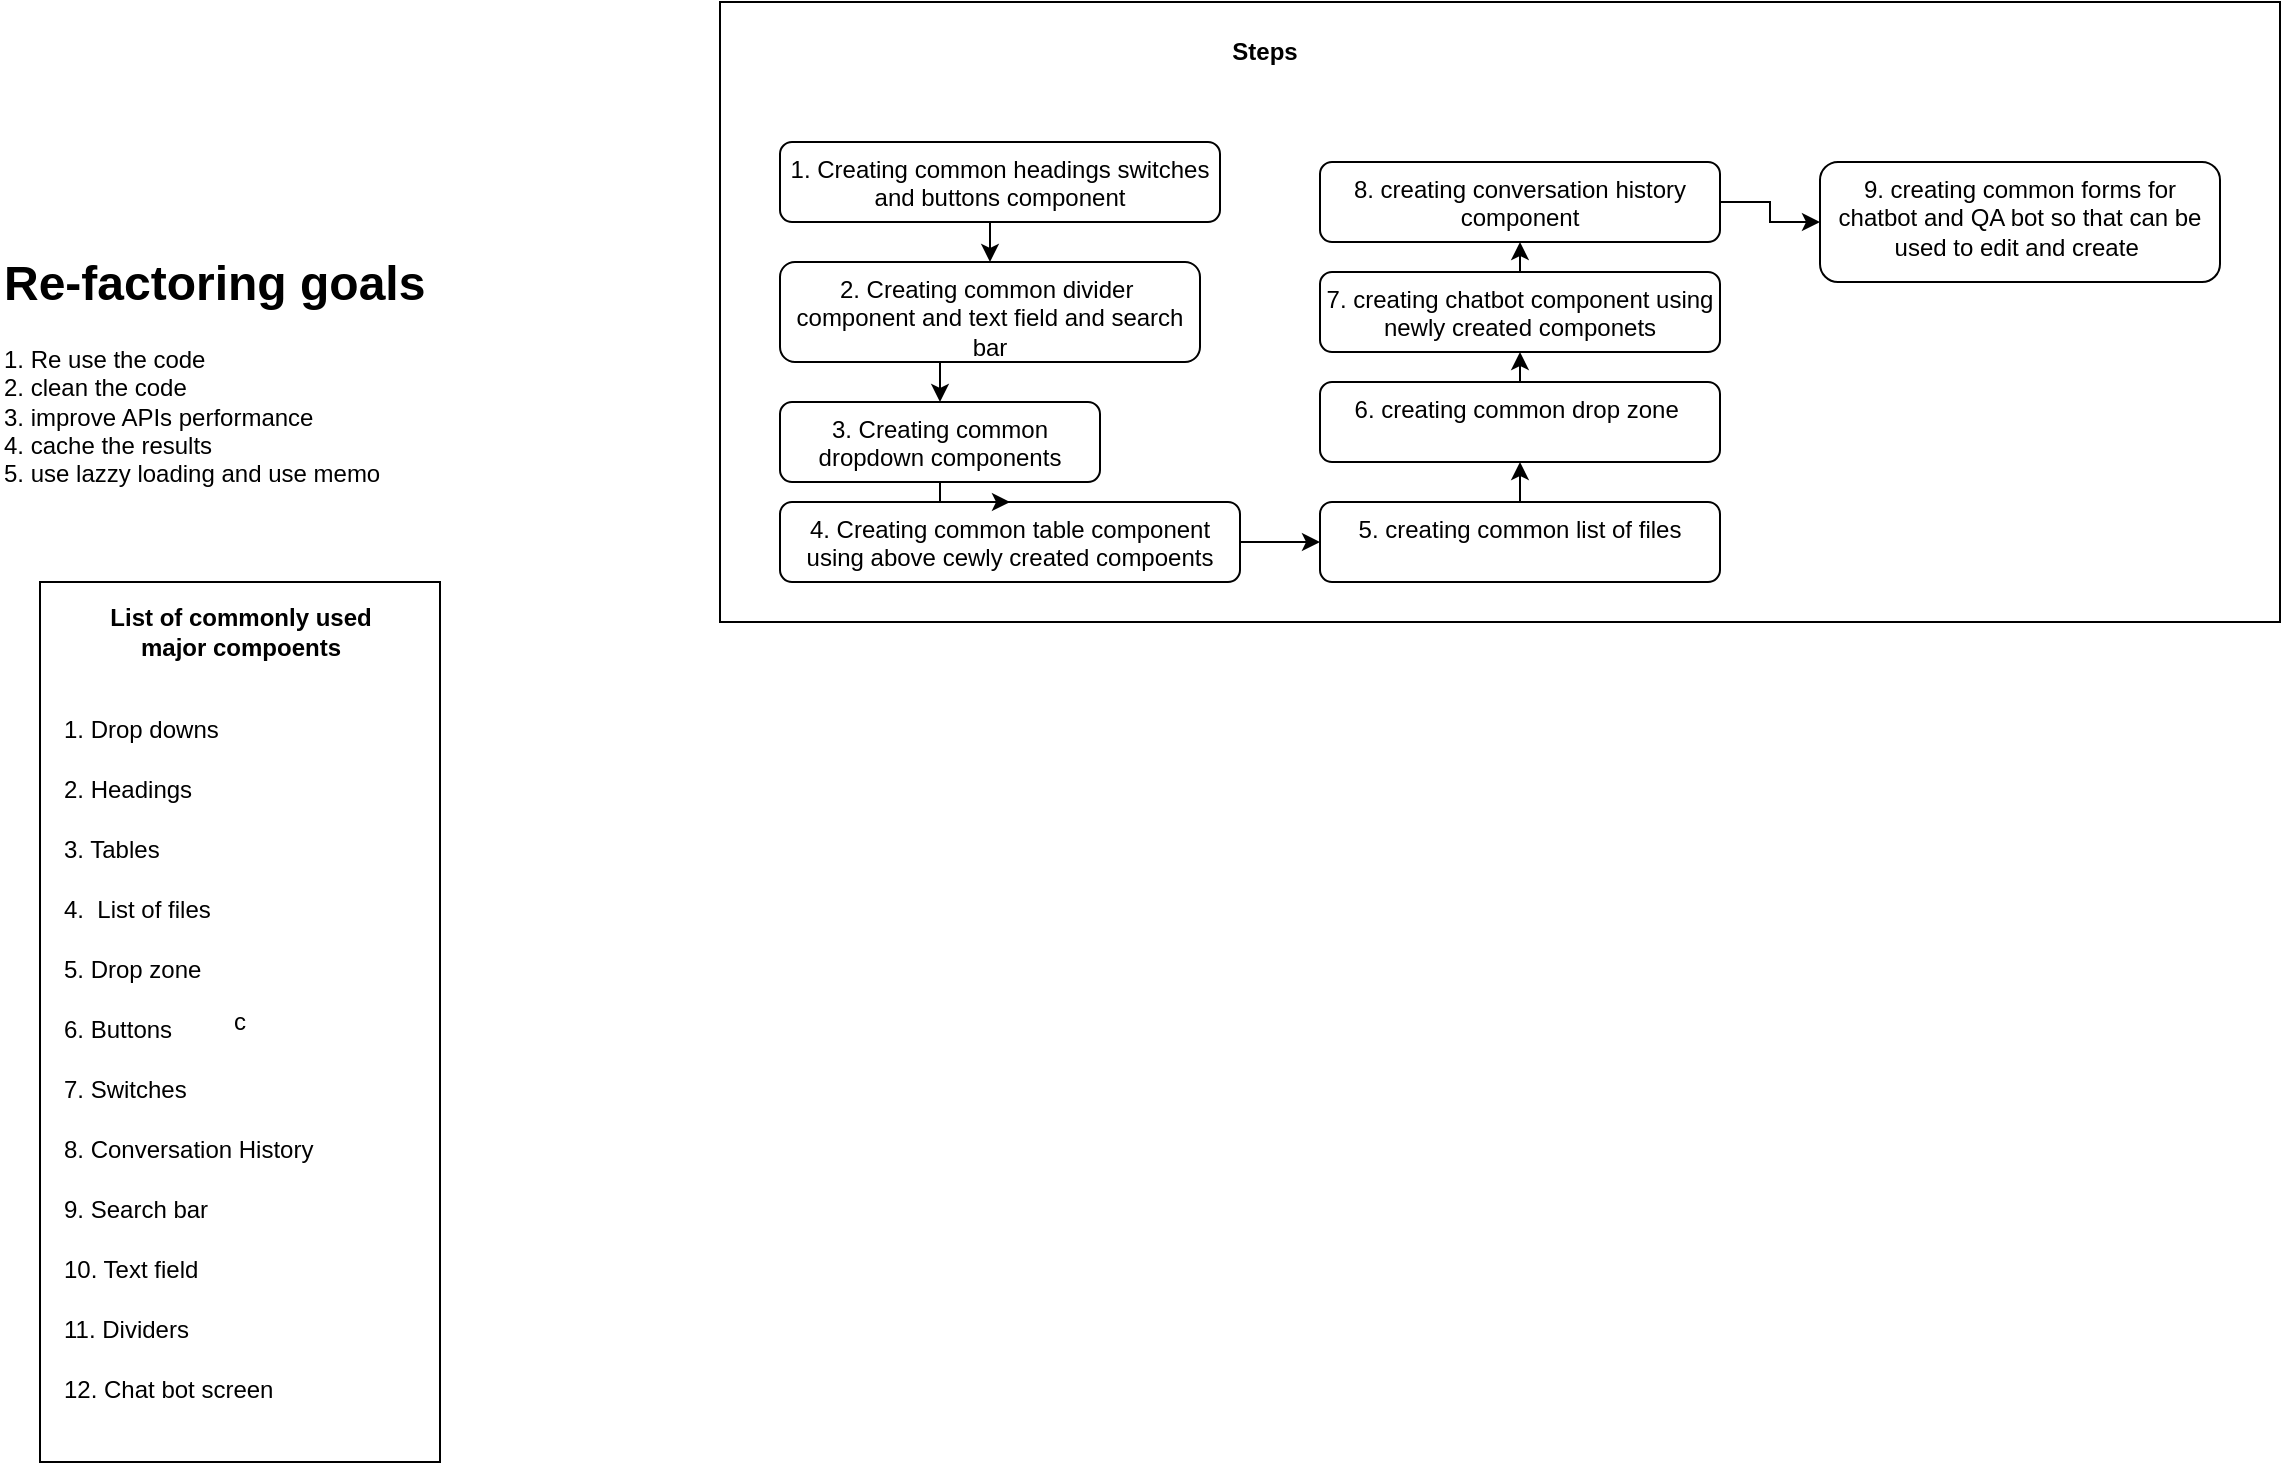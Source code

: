 <mxfile version="24.5.2" type="github">
  <diagram name="Page-1" id="wD-8uv_HLO9gvdmJCeTE">
    <mxGraphModel dx="1050" dy="1657" grid="1" gridSize="10" guides="1" tooltips="1" connect="1" arrows="1" fold="1" page="1" pageScale="1" pageWidth="850" pageHeight="1100" math="0" shadow="0">
      <root>
        <mxCell id="0" />
        <mxCell id="1" parent="0" />
        <mxCell id="5xO4zUCTU97ihrAl-Xpu-1" value="&lt;h1 style=&quot;margin-top: 0px;&quot;&gt;Re-factoring goals&lt;/h1&gt;&lt;p&gt;1. Re use the code&lt;br&gt;2. clean the code&lt;br&gt;3. improve APIs performance&amp;nbsp;&lt;br&gt;4. cache the results&amp;nbsp;&lt;br&gt;5. use lazzy loading and use memo&lt;/p&gt;" style="text;html=1;whiteSpace=wrap;overflow=hidden;rounded=0;" parent="1" vertex="1">
          <mxGeometry x="20" y="30" width="270" height="130" as="geometry" />
        </mxCell>
        <mxCell id="8uUWsJeZfMnWuA44fKmX-4" value="c&lt;span style=&quot;color: rgba(0, 0, 0, 0); font-family: monospace; font-size: 0px; text-align: start; text-wrap: nowrap;&quot;&gt;%3CmxGraphModel%3E%3Croot%3E%3CmxCell%20id%3D%220%22%2F%3E%3CmxCell%20id%3D%221%22%20parent%3D%220%22%2F%3E%3CmxCell%20id%3D%222%22%20value%3D%2211.%20Dividers%22%20style%3D%22text%3Bhtml%3D1%3Balign%3Dleft%3BverticalAlign%3Dtop%3BwhiteSpace%3Dwrap%3Brounded%3D0%3B%22%20vertex%3D%221%22%20parent%3D%221%22%3E%3CmxGeometry%20x%3D%2250%22%20y%3D%22560%22%20width%3D%22140%22%20height%3D%2230%22%20as%3D%22geometry%22%2F%3E%3C%2FmxCell%3E%3C%2Froot%3E%3C%2FmxGraphModel%3E&lt;/span&gt;" style="rounded=0;whiteSpace=wrap;html=1;fillColor=none;" vertex="1" parent="1">
          <mxGeometry x="40" y="200" width="200" height="440" as="geometry" />
        </mxCell>
        <mxCell id="8uUWsJeZfMnWuA44fKmX-5" value="&lt;b&gt;List of commonly used major compoents&lt;/b&gt;" style="text;html=1;align=center;verticalAlign=middle;whiteSpace=wrap;rounded=0;" vertex="1" parent="1">
          <mxGeometry x="57.5" y="210" width="165" height="30" as="geometry" />
        </mxCell>
        <mxCell id="8uUWsJeZfMnWuA44fKmX-6" value="1. Drop downs" style="text;html=1;align=left;verticalAlign=top;whiteSpace=wrap;rounded=0;" vertex="1" parent="1">
          <mxGeometry x="50" y="260" width="140" height="30" as="geometry" />
        </mxCell>
        <mxCell id="8uUWsJeZfMnWuA44fKmX-7" value="2. Headings" style="text;html=1;align=left;verticalAlign=top;whiteSpace=wrap;rounded=0;" vertex="1" parent="1">
          <mxGeometry x="50" y="290" width="100" height="30" as="geometry" />
        </mxCell>
        <mxCell id="8uUWsJeZfMnWuA44fKmX-8" value="3. Tables" style="text;html=1;align=left;verticalAlign=top;whiteSpace=wrap;rounded=0;" vertex="1" parent="1">
          <mxGeometry x="50" y="320" width="130" height="30" as="geometry" />
        </mxCell>
        <mxCell id="8uUWsJeZfMnWuA44fKmX-9" value="4.&amp;nbsp; List of files" style="text;html=1;align=left;verticalAlign=top;whiteSpace=wrap;rounded=0;" vertex="1" parent="1">
          <mxGeometry x="50" y="350" width="120" height="30" as="geometry" />
        </mxCell>
        <mxCell id="8uUWsJeZfMnWuA44fKmX-10" value="5. Drop zone" style="text;html=1;align=left;verticalAlign=top;whiteSpace=wrap;rounded=0;" vertex="1" parent="1">
          <mxGeometry x="50" y="380" width="130" height="30" as="geometry" />
        </mxCell>
        <mxCell id="8uUWsJeZfMnWuA44fKmX-11" value="6. Buttons" style="text;html=1;align=left;verticalAlign=top;whiteSpace=wrap;rounded=0;" vertex="1" parent="1">
          <mxGeometry x="50" y="410" width="130" height="30" as="geometry" />
        </mxCell>
        <mxCell id="8uUWsJeZfMnWuA44fKmX-12" value="7. Switches" style="text;html=1;align=left;verticalAlign=top;whiteSpace=wrap;rounded=0;" vertex="1" parent="1">
          <mxGeometry x="50" y="440" width="140" height="30" as="geometry" />
        </mxCell>
        <mxCell id="8uUWsJeZfMnWuA44fKmX-13" value="8. Conversation History" style="text;html=1;align=left;verticalAlign=top;whiteSpace=wrap;rounded=0;" vertex="1" parent="1">
          <mxGeometry x="50" y="470" width="150" height="30" as="geometry" />
        </mxCell>
        <mxCell id="8uUWsJeZfMnWuA44fKmX-14" value="9. Search bar" style="text;html=1;align=left;verticalAlign=top;whiteSpace=wrap;rounded=0;" vertex="1" parent="1">
          <mxGeometry x="50" y="500" width="120" height="30" as="geometry" />
        </mxCell>
        <mxCell id="8uUWsJeZfMnWuA44fKmX-15" value="10. Text field" style="text;html=1;align=left;verticalAlign=top;whiteSpace=wrap;rounded=0;" vertex="1" parent="1">
          <mxGeometry x="50" y="530" width="140" height="30" as="geometry" />
        </mxCell>
        <mxCell id="8uUWsJeZfMnWuA44fKmX-16" value="11. Dividers" style="text;html=1;align=left;verticalAlign=top;whiteSpace=wrap;rounded=0;" vertex="1" parent="1">
          <mxGeometry x="50" y="560" width="140" height="30" as="geometry" />
        </mxCell>
        <mxCell id="8uUWsJeZfMnWuA44fKmX-17" value="12. Chat bot screen" style="text;html=1;align=left;verticalAlign=top;whiteSpace=wrap;rounded=0;" vertex="1" parent="1">
          <mxGeometry x="50" y="590" width="140" height="30" as="geometry" />
        </mxCell>
        <mxCell id="8uUWsJeZfMnWuA44fKmX-18" value="" style="rounded=0;whiteSpace=wrap;html=1;fillColor=none;" vertex="1" parent="1">
          <mxGeometry x="380" y="-90" width="780" height="310" as="geometry" />
        </mxCell>
        <mxCell id="8uUWsJeZfMnWuA44fKmX-19" value="&lt;b&gt;Steps&lt;/b&gt;" style="text;html=1;align=center;verticalAlign=middle;whiteSpace=wrap;rounded=0;" vertex="1" parent="1">
          <mxGeometry x="570" y="-80" width="165" height="30" as="geometry" />
        </mxCell>
        <mxCell id="8uUWsJeZfMnWuA44fKmX-24" style="edgeStyle=orthogonalEdgeStyle;rounded=0;orthogonalLoop=1;jettySize=auto;html=1;exitX=0.5;exitY=1;exitDx=0;exitDy=0;entryX=0.5;entryY=0;entryDx=0;entryDy=0;" edge="1" parent="1" source="8uUWsJeZfMnWuA44fKmX-20" target="8uUWsJeZfMnWuA44fKmX-21">
          <mxGeometry relative="1" as="geometry" />
        </mxCell>
        <mxCell id="8uUWsJeZfMnWuA44fKmX-20" value="1. Creating common headings switches and buttons component" style="rounded=1;whiteSpace=wrap;html=1;fillColor=none;align=center;verticalAlign=top;" vertex="1" parent="1">
          <mxGeometry x="410" y="-20" width="220" height="40" as="geometry" />
        </mxCell>
        <mxCell id="8uUWsJeZfMnWuA44fKmX-25" style="edgeStyle=orthogonalEdgeStyle;rounded=0;orthogonalLoop=1;jettySize=auto;html=1;exitX=0.5;exitY=1;exitDx=0;exitDy=0;entryX=0.5;entryY=0;entryDx=0;entryDy=0;" edge="1" parent="1" source="8uUWsJeZfMnWuA44fKmX-21" target="8uUWsJeZfMnWuA44fKmX-22">
          <mxGeometry relative="1" as="geometry" />
        </mxCell>
        <mxCell id="8uUWsJeZfMnWuA44fKmX-21" value="2. Creating common divider&amp;nbsp; component and text field and search bar" style="rounded=1;whiteSpace=wrap;html=1;fillColor=none;verticalAlign=top;align=center;" vertex="1" parent="1">
          <mxGeometry x="410" y="40" width="210" height="50" as="geometry" />
        </mxCell>
        <mxCell id="8uUWsJeZfMnWuA44fKmX-26" style="edgeStyle=orthogonalEdgeStyle;rounded=0;orthogonalLoop=1;jettySize=auto;html=1;exitX=0.5;exitY=1;exitDx=0;exitDy=0;entryX=0.5;entryY=0;entryDx=0;entryDy=0;" edge="1" parent="1" source="8uUWsJeZfMnWuA44fKmX-22" target="8uUWsJeZfMnWuA44fKmX-23">
          <mxGeometry relative="1" as="geometry">
            <Array as="points">
              <mxPoint x="490" y="160" />
            </Array>
          </mxGeometry>
        </mxCell>
        <mxCell id="8uUWsJeZfMnWuA44fKmX-22" value="3. Creating common dropdown components" style="rounded=1;whiteSpace=wrap;html=1;fillColor=none;verticalAlign=top;align=center;" vertex="1" parent="1">
          <mxGeometry x="410" y="110" width="160" height="40" as="geometry" />
        </mxCell>
        <mxCell id="8uUWsJeZfMnWuA44fKmX-28" style="edgeStyle=orthogonalEdgeStyle;rounded=0;orthogonalLoop=1;jettySize=auto;html=1;exitX=1;exitY=0.5;exitDx=0;exitDy=0;entryX=0;entryY=0.5;entryDx=0;entryDy=0;" edge="1" parent="1" source="8uUWsJeZfMnWuA44fKmX-23" target="8uUWsJeZfMnWuA44fKmX-27">
          <mxGeometry relative="1" as="geometry" />
        </mxCell>
        <mxCell id="8uUWsJeZfMnWuA44fKmX-23" value="4. Creating common table component using above cewly created compoents" style="rounded=1;whiteSpace=wrap;html=1;fillColor=none;verticalAlign=top;align=center;" vertex="1" parent="1">
          <mxGeometry x="410" y="160" width="230" height="40" as="geometry" />
        </mxCell>
        <mxCell id="8uUWsJeZfMnWuA44fKmX-30" style="edgeStyle=orthogonalEdgeStyle;rounded=0;orthogonalLoop=1;jettySize=auto;html=1;exitX=0.5;exitY=0;exitDx=0;exitDy=0;entryX=0.5;entryY=1;entryDx=0;entryDy=0;" edge="1" parent="1" source="8uUWsJeZfMnWuA44fKmX-27" target="8uUWsJeZfMnWuA44fKmX-29">
          <mxGeometry relative="1" as="geometry" />
        </mxCell>
        <mxCell id="8uUWsJeZfMnWuA44fKmX-27" value="5. creating common list of files" style="rounded=1;whiteSpace=wrap;html=1;fillColor=none;verticalAlign=top;align=center;" vertex="1" parent="1">
          <mxGeometry x="680" y="160" width="200" height="40" as="geometry" />
        </mxCell>
        <mxCell id="8uUWsJeZfMnWuA44fKmX-32" style="edgeStyle=orthogonalEdgeStyle;rounded=0;orthogonalLoop=1;jettySize=auto;html=1;exitX=0.5;exitY=0;exitDx=0;exitDy=0;entryX=0.5;entryY=1;entryDx=0;entryDy=0;" edge="1" parent="1" source="8uUWsJeZfMnWuA44fKmX-29" target="8uUWsJeZfMnWuA44fKmX-31">
          <mxGeometry relative="1" as="geometry" />
        </mxCell>
        <mxCell id="8uUWsJeZfMnWuA44fKmX-29" value="6. creating common drop zone&amp;nbsp;" style="rounded=1;whiteSpace=wrap;html=1;fillColor=none;verticalAlign=top;align=center;" vertex="1" parent="1">
          <mxGeometry x="680" y="100" width="200" height="40" as="geometry" />
        </mxCell>
        <mxCell id="8uUWsJeZfMnWuA44fKmX-34" style="edgeStyle=orthogonalEdgeStyle;rounded=0;orthogonalLoop=1;jettySize=auto;html=1;exitX=0.5;exitY=0;exitDx=0;exitDy=0;entryX=0.5;entryY=1;entryDx=0;entryDy=0;" edge="1" parent="1" source="8uUWsJeZfMnWuA44fKmX-31" target="8uUWsJeZfMnWuA44fKmX-33">
          <mxGeometry relative="1" as="geometry" />
        </mxCell>
        <mxCell id="8uUWsJeZfMnWuA44fKmX-31" value="7. creating chatbot component using newly created componets" style="rounded=1;whiteSpace=wrap;html=1;fillColor=none;verticalAlign=top;align=center;" vertex="1" parent="1">
          <mxGeometry x="680" y="45" width="200" height="40" as="geometry" />
        </mxCell>
        <mxCell id="8uUWsJeZfMnWuA44fKmX-36" style="edgeStyle=orthogonalEdgeStyle;rounded=0;orthogonalLoop=1;jettySize=auto;html=1;exitX=1;exitY=0.5;exitDx=0;exitDy=0;entryX=0;entryY=0.5;entryDx=0;entryDy=0;" edge="1" parent="1" source="8uUWsJeZfMnWuA44fKmX-33" target="8uUWsJeZfMnWuA44fKmX-35">
          <mxGeometry relative="1" as="geometry" />
        </mxCell>
        <mxCell id="8uUWsJeZfMnWuA44fKmX-33" value="8. creating conversation history component" style="rounded=1;whiteSpace=wrap;html=1;fillColor=none;verticalAlign=top;align=center;" vertex="1" parent="1">
          <mxGeometry x="680" y="-10" width="200" height="40" as="geometry" />
        </mxCell>
        <mxCell id="8uUWsJeZfMnWuA44fKmX-35" value="9. creating common forms for chatbot and QA bot so that can be used to edit and create&amp;nbsp;" style="rounded=1;whiteSpace=wrap;html=1;fillColor=none;verticalAlign=top;align=center;" vertex="1" parent="1">
          <mxGeometry x="930" y="-10" width="200" height="60" as="geometry" />
        </mxCell>
      </root>
    </mxGraphModel>
  </diagram>
</mxfile>
